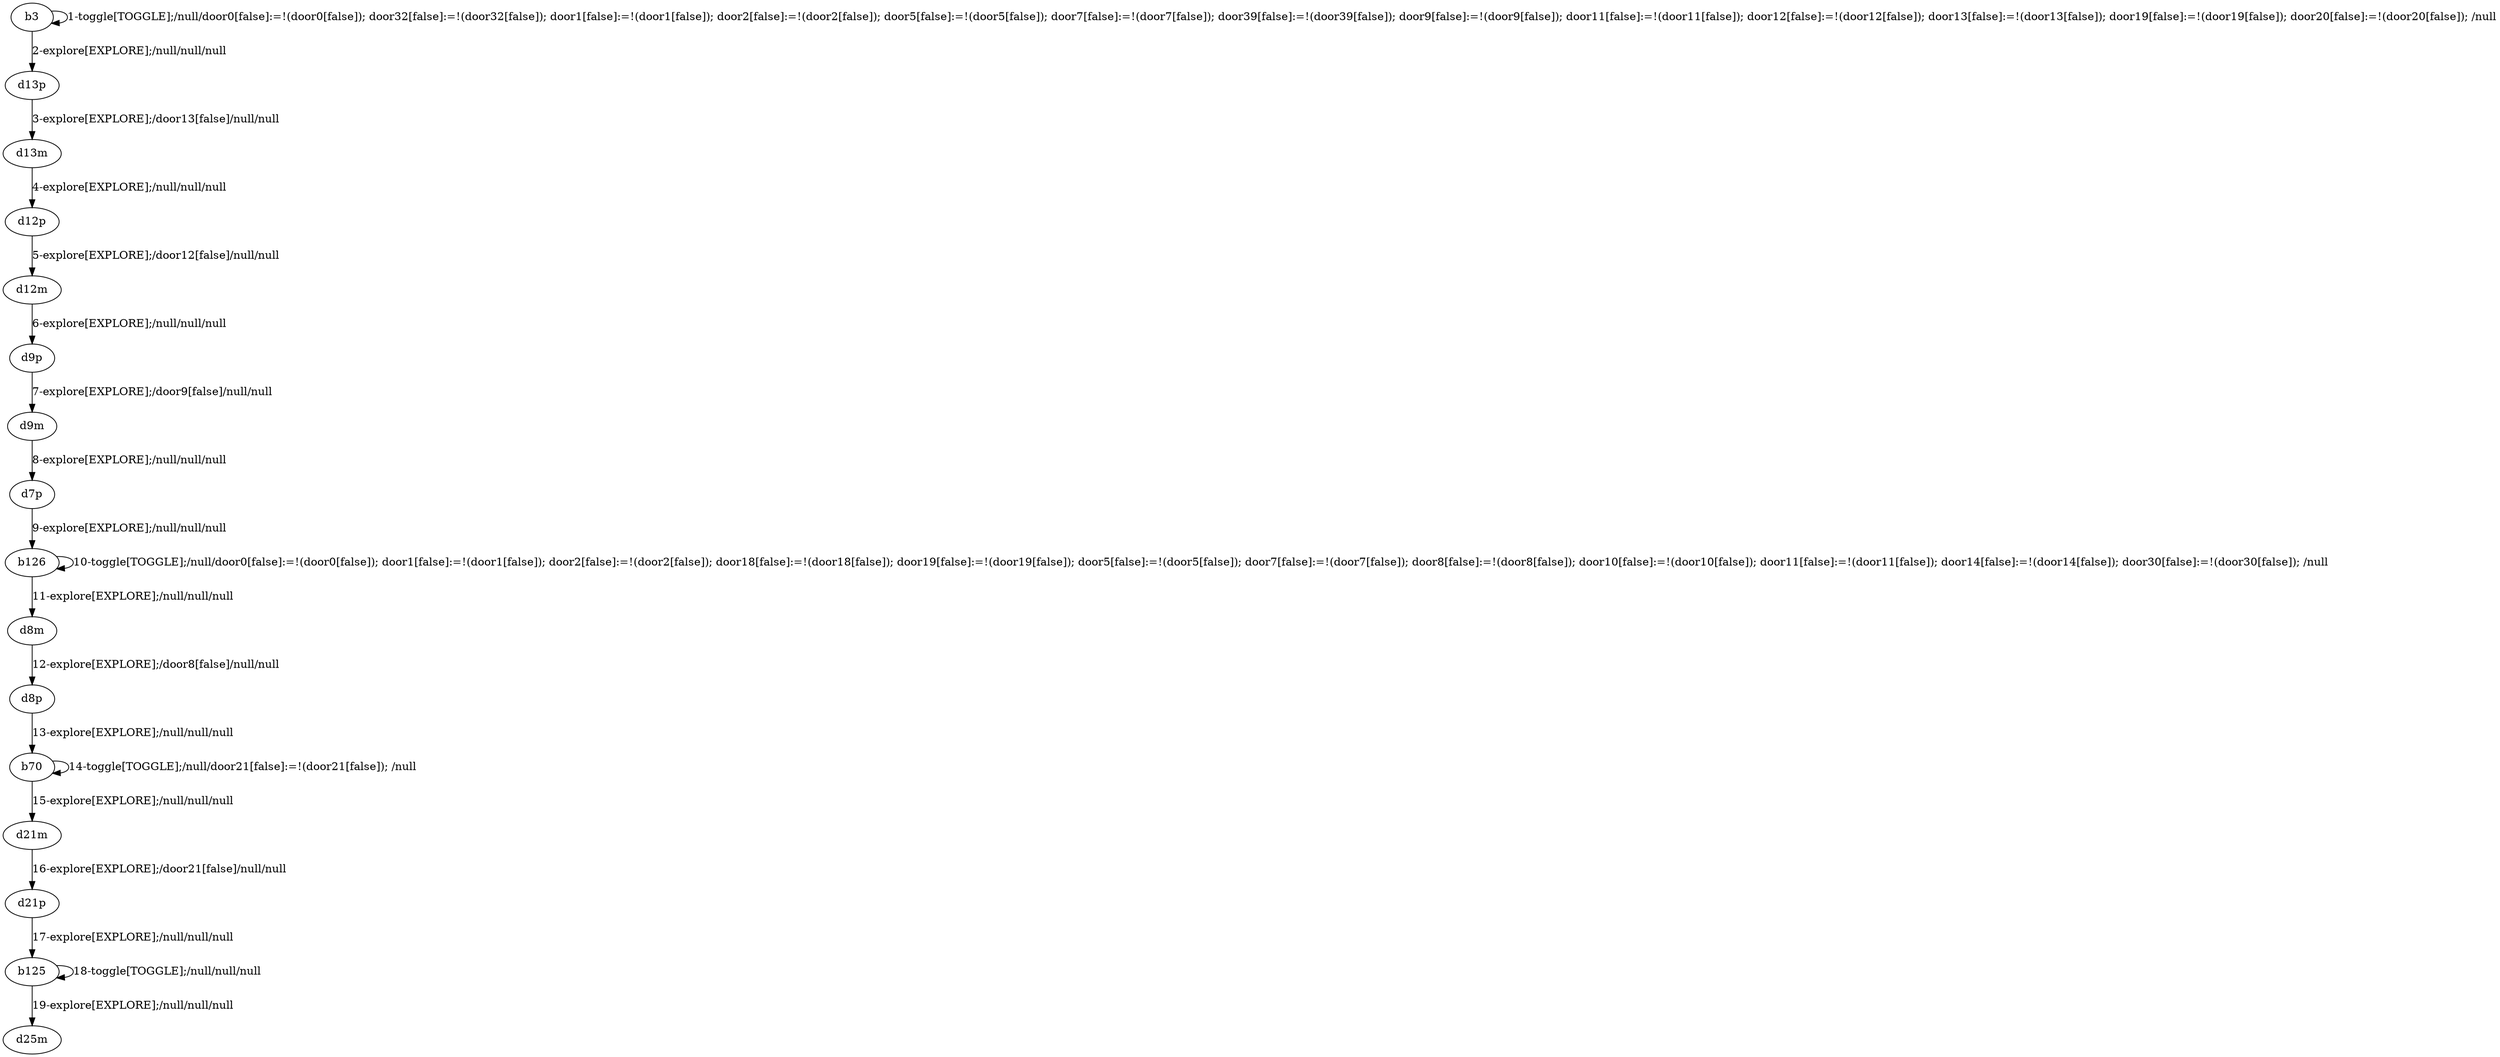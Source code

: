# Total number of goals covered by this test: 3
# d21p --> b125
# b125 --> b125
# b125 --> d25m

digraph g {
"b3" -> "b3" [label = "1-toggle[TOGGLE];/null/door0[false]:=!(door0[false]); door32[false]:=!(door32[false]); door1[false]:=!(door1[false]); door2[false]:=!(door2[false]); door5[false]:=!(door5[false]); door7[false]:=!(door7[false]); door39[false]:=!(door39[false]); door9[false]:=!(door9[false]); door11[false]:=!(door11[false]); door12[false]:=!(door12[false]); door13[false]:=!(door13[false]); door19[false]:=!(door19[false]); door20[false]:=!(door20[false]); /null"];
"b3" -> "d13p" [label = "2-explore[EXPLORE];/null/null/null"];
"d13p" -> "d13m" [label = "3-explore[EXPLORE];/door13[false]/null/null"];
"d13m" -> "d12p" [label = "4-explore[EXPLORE];/null/null/null"];
"d12p" -> "d12m" [label = "5-explore[EXPLORE];/door12[false]/null/null"];
"d12m" -> "d9p" [label = "6-explore[EXPLORE];/null/null/null"];
"d9p" -> "d9m" [label = "7-explore[EXPLORE];/door9[false]/null/null"];
"d9m" -> "d7p" [label = "8-explore[EXPLORE];/null/null/null"];
"d7p" -> "b126" [label = "9-explore[EXPLORE];/null/null/null"];
"b126" -> "b126" [label = "10-toggle[TOGGLE];/null/door0[false]:=!(door0[false]); door1[false]:=!(door1[false]); door2[false]:=!(door2[false]); door18[false]:=!(door18[false]); door19[false]:=!(door19[false]); door5[false]:=!(door5[false]); door7[false]:=!(door7[false]); door8[false]:=!(door8[false]); door10[false]:=!(door10[false]); door11[false]:=!(door11[false]); door14[false]:=!(door14[false]); door30[false]:=!(door30[false]); /null"];
"b126" -> "d8m" [label = "11-explore[EXPLORE];/null/null/null"];
"d8m" -> "d8p" [label = "12-explore[EXPLORE];/door8[false]/null/null"];
"d8p" -> "b70" [label = "13-explore[EXPLORE];/null/null/null"];
"b70" -> "b70" [label = "14-toggle[TOGGLE];/null/door21[false]:=!(door21[false]); /null"];
"b70" -> "d21m" [label = "15-explore[EXPLORE];/null/null/null"];
"d21m" -> "d21p" [label = "16-explore[EXPLORE];/door21[false]/null/null"];
"d21p" -> "b125" [label = "17-explore[EXPLORE];/null/null/null"];
"b125" -> "b125" [label = "18-toggle[TOGGLE];/null/null/null"];
"b125" -> "d25m" [label = "19-explore[EXPLORE];/null/null/null"];
}